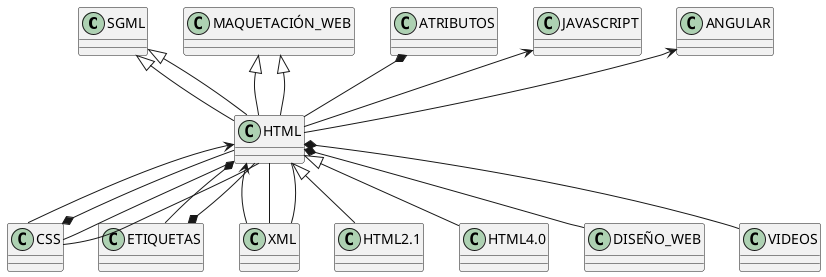 @startuml 
 set namespaceSeparator none
SGML <|-- HTML
MAQUETACIÓN_WEB <|-- HTML
MAQUETACIÓN_WEB <|-- HTML
SGML <|-- HTML
CSS *-- HTML
ETIQUETAS *-- HTML
ATRIBUTOS *-- HTML
JAVASCRIPT <-- HTML
ANGULAR <-- HTML
CSS -- HTML
XML -- HTML
HTML <|-- HTML2.1
HTML <|-- HTML4.0
HTML *-- DISEÑO_WEB
HTML *-- ETIQUETAS
HTML *-- VIDEOS
HTML <-- CSS
HTML <-- XML
HTML -- CSS
HTML -- XML
@enduml
